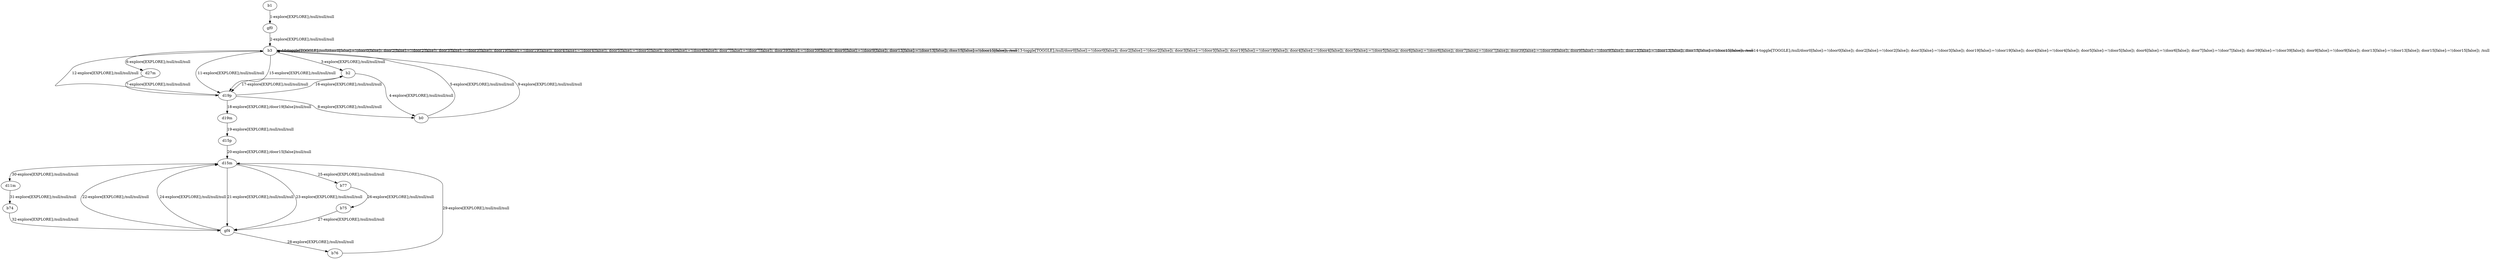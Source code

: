 # Total number of goals covered by this test: 2
# b74 --> gf4
# d11m --> b74

digraph g {
"b1" -> "gf0" [label = "1-explore[EXPLORE];/null/null/null"];
"gf0" -> "b3" [label = "2-explore[EXPLORE];/null/null/null"];
"b3" -> "b2" [label = "3-explore[EXPLORE];/null/null/null"];
"b2" -> "b0" [label = "4-explore[EXPLORE];/null/null/null"];
"b0" -> "b3" [label = "5-explore[EXPLORE];/null/null/null"];
"b3" -> "d27m" [label = "6-explore[EXPLORE];/null/null/null"];
"d27m" -> "d19p" [label = "7-explore[EXPLORE];/null/null/null"];
"d19p" -> "b0" [label = "8-explore[EXPLORE];/null/null/null"];
"b0" -> "b3" [label = "9-explore[EXPLORE];/null/null/null"];
"b3" -> "b3" [label = "10-toggle[TOGGLE];/null/door0[false]:=!(door0[false]); door2[false]:=!(door2[false]); door3[false]:=!(door3[false]); door19[false]:=!(door19[false]); door4[false]:=!(door4[false]); door5[false]:=!(door5[false]); door6[false]:=!(door6[false]); door7[false]:=!(door7[false]); door39[false]:=!(door39[false]); door9[false]:=!(door9[false]); door13[false]:=!(door13[false]); door15[false]:=!(door15[false]); /null"];
"b3" -> "d19p" [label = "11-explore[EXPLORE];/null/null/null"];
"d19p" -> "b3" [label = "12-explore[EXPLORE];/null/null/null"];
"b3" -> "b3" [label = "13-toggle[TOGGLE];/null/door0[false]:=!(door0[false]); door2[false]:=!(door2[false]); door3[false]:=!(door3[false]); door19[false]:=!(door19[false]); door4[false]:=!(door4[false]); door5[false]:=!(door5[false]); door6[false]:=!(door6[false]); door7[false]:=!(door7[false]); door39[false]:=!(door39[false]); door9[false]:=!(door9[false]); door13[false]:=!(door13[false]); door15[false]:=!(door15[false]); /null"];
"b3" -> "b3" [label = "14-toggle[TOGGLE];/null/door0[false]:=!(door0[false]); door2[false]:=!(door2[false]); door3[false]:=!(door3[false]); door19[false]:=!(door19[false]); door4[false]:=!(door4[false]); door5[false]:=!(door5[false]); door6[false]:=!(door6[false]); door7[false]:=!(door7[false]); door39[false]:=!(door39[false]); door9[false]:=!(door9[false]); door13[false]:=!(door13[false]); door15[false]:=!(door15[false]); /null"];
"b3" -> "d19p" [label = "15-explore[EXPLORE];/null/null/null"];
"d19p" -> "b2" [label = "16-explore[EXPLORE];/null/null/null"];
"b2" -> "d19p" [label = "17-explore[EXPLORE];/null/null/null"];
"d19p" -> "d19m" [label = "18-explore[EXPLORE];/door19[false]/null/null"];
"d19m" -> "d15p" [label = "19-explore[EXPLORE];/null/null/null"];
"d15p" -> "d15m" [label = "20-explore[EXPLORE];/door15[false]/null/null"];
"d15m" -> "gf4" [label = "21-explore[EXPLORE];/null/null/null"];
"gf4" -> "d15m" [label = "22-explore[EXPLORE];/null/null/null"];
"d15m" -> "gf4" [label = "23-explore[EXPLORE];/null/null/null"];
"gf4" -> "d15m" [label = "24-explore[EXPLORE];/null/null/null"];
"d15m" -> "b77" [label = "25-explore[EXPLORE];/null/null/null"];
"b77" -> "b75" [label = "26-explore[EXPLORE];/null/null/null"];
"b75" -> "gf4" [label = "27-explore[EXPLORE];/null/null/null"];
"gf4" -> "b76" [label = "28-explore[EXPLORE];/null/null/null"];
"b76" -> "d15m" [label = "29-explore[EXPLORE];/null/null/null"];
"d15m" -> "d11m" [label = "30-explore[EXPLORE];/null/null/null"];
"d11m" -> "b74" [label = "31-explore[EXPLORE];/null/null/null"];
"b74" -> "gf4" [label = "32-explore[EXPLORE];/null/null/null"];
}